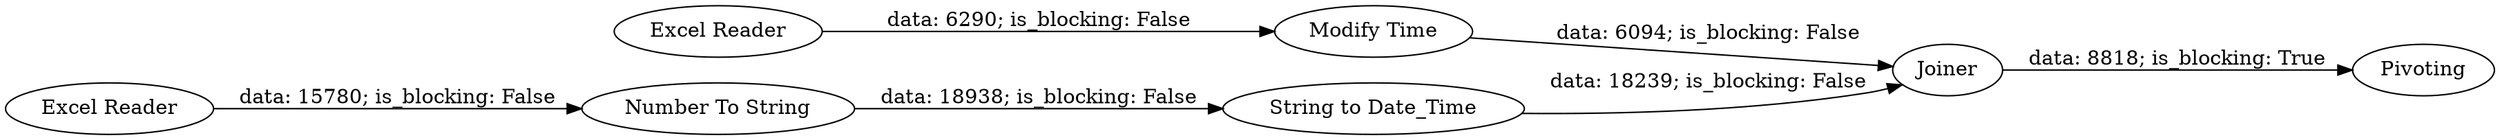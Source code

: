 digraph {
	"4312375681584864586_1" [label="Excel Reader"]
	"4312375681584864586_6" [label=Joiner]
	"4312375681584864586_2" [label="Excel Reader"]
	"4312375681584864586_3" [label="Modify Time"]
	"4312375681584864586_7" [label=Pivoting]
	"4312375681584864586_5" [label="String to Date_Time"]
	"4312375681584864586_4" [label="Number To String"]
	"4312375681584864586_4" -> "4312375681584864586_5" [label="data: 18938; is_blocking: False"]
	"4312375681584864586_1" -> "4312375681584864586_3" [label="data: 6290; is_blocking: False"]
	"4312375681584864586_6" -> "4312375681584864586_7" [label="data: 8818; is_blocking: True"]
	"4312375681584864586_2" -> "4312375681584864586_4" [label="data: 15780; is_blocking: False"]
	"4312375681584864586_3" -> "4312375681584864586_6" [label="data: 6094; is_blocking: False"]
	"4312375681584864586_5" -> "4312375681584864586_6" [label="data: 18239; is_blocking: False"]
	rankdir=LR
}
